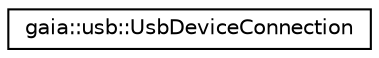 digraph G
{
  edge [fontname="Helvetica",fontsize="10",labelfontname="Helvetica",labelfontsize="10"];
  node [fontname="Helvetica",fontsize="10",shape=record];
  rankdir=LR;
  Node1 [label="gaia::usb::UsbDeviceConnection",height=0.2,width=0.4,color="black", fillcolor="white", style="filled",URL="$d2/d8d/classgaia_1_1usb_1_1_usb_device_connection.html",tooltip="This class is used for sending and receiving data and control messages to a USB device."];
}
